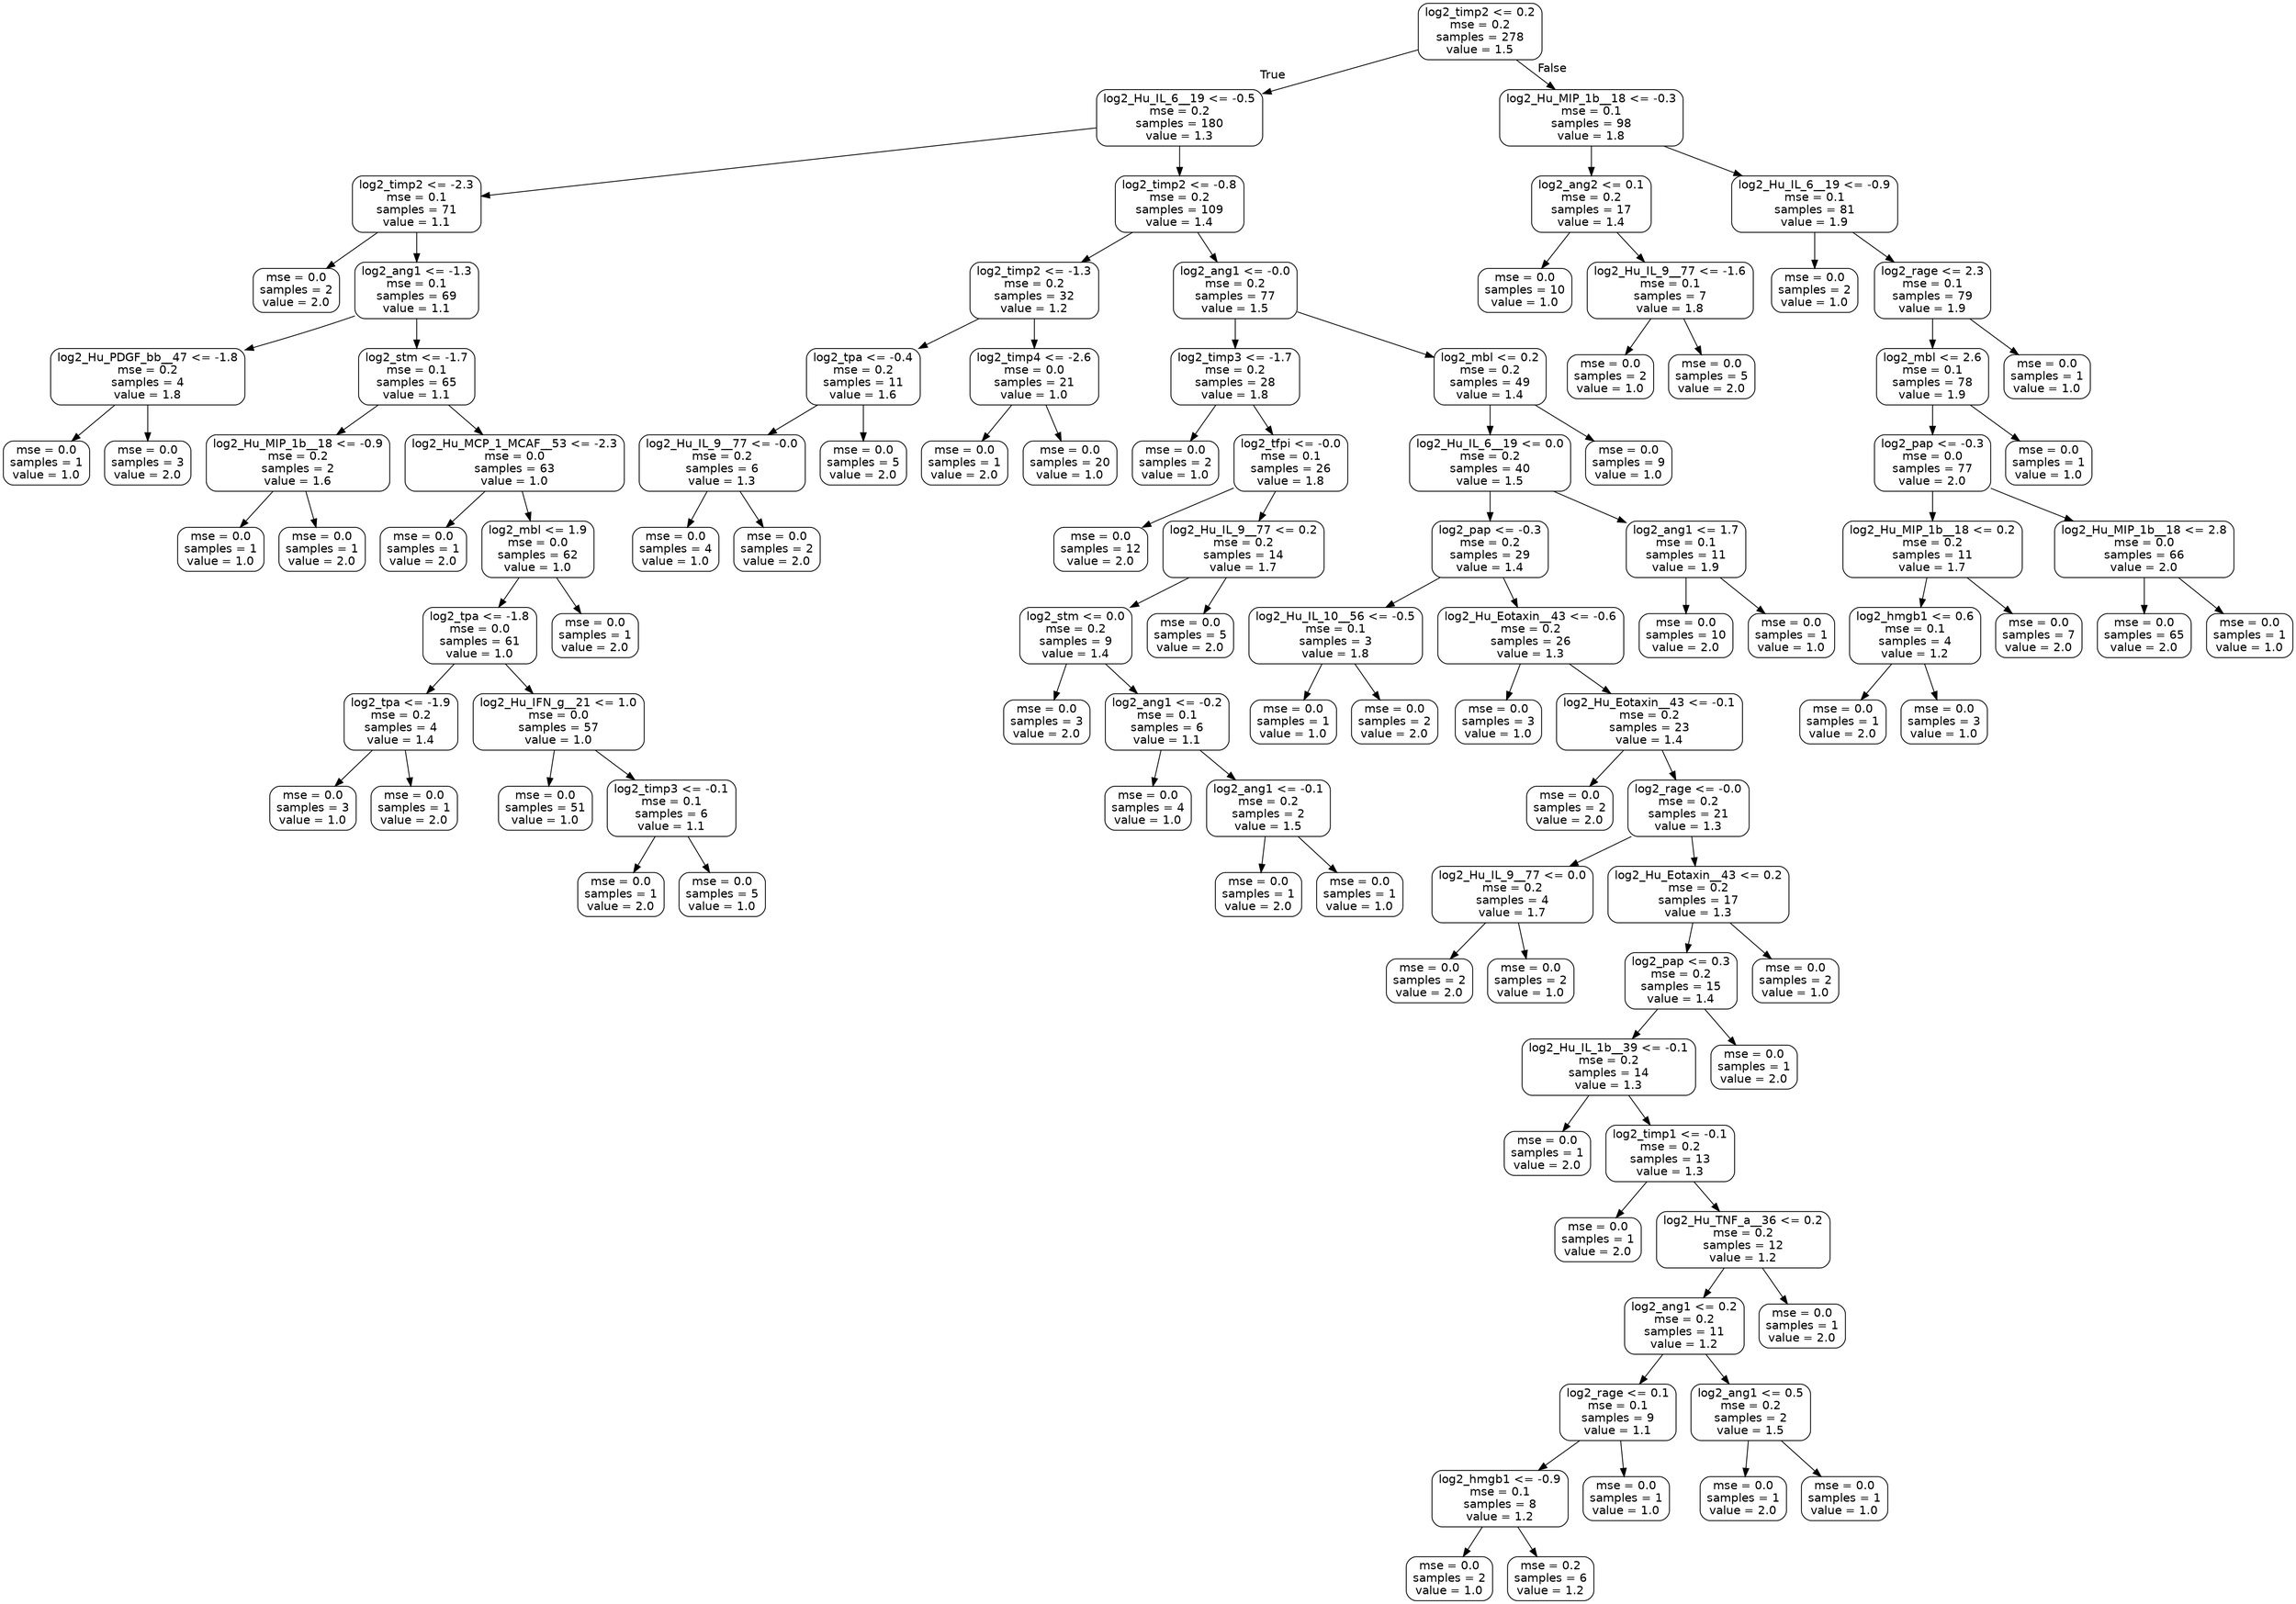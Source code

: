 digraph Tree {
node [shape=box, style="rounded", color="black", fontname=helvetica] ;
edge [fontname=helvetica] ;
0 [label="log2_timp2 <= 0.2\nmse = 0.2\nsamples = 278\nvalue = 1.5"] ;
1 [label="log2_Hu_IL_6__19 <= -0.5\nmse = 0.2\nsamples = 180\nvalue = 1.3"] ;
0 -> 1 [labeldistance=2.5, labelangle=45, headlabel="True"] ;
2 [label="log2_timp2 <= -2.3\nmse = 0.1\nsamples = 71\nvalue = 1.1"] ;
1 -> 2 ;
3 [label="mse = 0.0\nsamples = 2\nvalue = 2.0"] ;
2 -> 3 ;
4 [label="log2_ang1 <= -1.3\nmse = 0.1\nsamples = 69\nvalue = 1.1"] ;
2 -> 4 ;
5 [label="log2_Hu_PDGF_bb__47 <= -1.8\nmse = 0.2\nsamples = 4\nvalue = 1.8"] ;
4 -> 5 ;
6 [label="mse = 0.0\nsamples = 1\nvalue = 1.0"] ;
5 -> 6 ;
7 [label="mse = 0.0\nsamples = 3\nvalue = 2.0"] ;
5 -> 7 ;
8 [label="log2_stm <= -1.7\nmse = 0.1\nsamples = 65\nvalue = 1.1"] ;
4 -> 8 ;
9 [label="log2_Hu_MIP_1b__18 <= -0.9\nmse = 0.2\nsamples = 2\nvalue = 1.6"] ;
8 -> 9 ;
10 [label="mse = 0.0\nsamples = 1\nvalue = 1.0"] ;
9 -> 10 ;
11 [label="mse = 0.0\nsamples = 1\nvalue = 2.0"] ;
9 -> 11 ;
12 [label="log2_Hu_MCP_1_MCAF__53 <= -2.3\nmse = 0.0\nsamples = 63\nvalue = 1.0"] ;
8 -> 12 ;
13 [label="mse = 0.0\nsamples = 1\nvalue = 2.0"] ;
12 -> 13 ;
14 [label="log2_mbl <= 1.9\nmse = 0.0\nsamples = 62\nvalue = 1.0"] ;
12 -> 14 ;
15 [label="log2_tpa <= -1.8\nmse = 0.0\nsamples = 61\nvalue = 1.0"] ;
14 -> 15 ;
16 [label="log2_tpa <= -1.9\nmse = 0.2\nsamples = 4\nvalue = 1.4"] ;
15 -> 16 ;
17 [label="mse = 0.0\nsamples = 3\nvalue = 1.0"] ;
16 -> 17 ;
18 [label="mse = 0.0\nsamples = 1\nvalue = 2.0"] ;
16 -> 18 ;
19 [label="log2_Hu_IFN_g__21 <= 1.0\nmse = 0.0\nsamples = 57\nvalue = 1.0"] ;
15 -> 19 ;
20 [label="mse = 0.0\nsamples = 51\nvalue = 1.0"] ;
19 -> 20 ;
21 [label="log2_timp3 <= -0.1\nmse = 0.1\nsamples = 6\nvalue = 1.1"] ;
19 -> 21 ;
22 [label="mse = 0.0\nsamples = 1\nvalue = 2.0"] ;
21 -> 22 ;
23 [label="mse = 0.0\nsamples = 5\nvalue = 1.0"] ;
21 -> 23 ;
24 [label="mse = 0.0\nsamples = 1\nvalue = 2.0"] ;
14 -> 24 ;
25 [label="log2_timp2 <= -0.8\nmse = 0.2\nsamples = 109\nvalue = 1.4"] ;
1 -> 25 ;
26 [label="log2_timp2 <= -1.3\nmse = 0.2\nsamples = 32\nvalue = 1.2"] ;
25 -> 26 ;
27 [label="log2_tpa <= -0.4\nmse = 0.2\nsamples = 11\nvalue = 1.6"] ;
26 -> 27 ;
28 [label="log2_Hu_IL_9__77 <= -0.0\nmse = 0.2\nsamples = 6\nvalue = 1.3"] ;
27 -> 28 ;
29 [label="mse = 0.0\nsamples = 4\nvalue = 1.0"] ;
28 -> 29 ;
30 [label="mse = 0.0\nsamples = 2\nvalue = 2.0"] ;
28 -> 30 ;
31 [label="mse = 0.0\nsamples = 5\nvalue = 2.0"] ;
27 -> 31 ;
32 [label="log2_timp4 <= -2.6\nmse = 0.0\nsamples = 21\nvalue = 1.0"] ;
26 -> 32 ;
33 [label="mse = 0.0\nsamples = 1\nvalue = 2.0"] ;
32 -> 33 ;
34 [label="mse = 0.0\nsamples = 20\nvalue = 1.0"] ;
32 -> 34 ;
35 [label="log2_ang1 <= -0.0\nmse = 0.2\nsamples = 77\nvalue = 1.5"] ;
25 -> 35 ;
36 [label="log2_timp3 <= -1.7\nmse = 0.2\nsamples = 28\nvalue = 1.8"] ;
35 -> 36 ;
37 [label="mse = 0.0\nsamples = 2\nvalue = 1.0"] ;
36 -> 37 ;
38 [label="log2_tfpi <= -0.0\nmse = 0.1\nsamples = 26\nvalue = 1.8"] ;
36 -> 38 ;
39 [label="mse = 0.0\nsamples = 12\nvalue = 2.0"] ;
38 -> 39 ;
40 [label="log2_Hu_IL_9__77 <= 0.2\nmse = 0.2\nsamples = 14\nvalue = 1.7"] ;
38 -> 40 ;
41 [label="log2_stm <= 0.0\nmse = 0.2\nsamples = 9\nvalue = 1.4"] ;
40 -> 41 ;
42 [label="mse = 0.0\nsamples = 3\nvalue = 2.0"] ;
41 -> 42 ;
43 [label="log2_ang1 <= -0.2\nmse = 0.1\nsamples = 6\nvalue = 1.1"] ;
41 -> 43 ;
44 [label="mse = 0.0\nsamples = 4\nvalue = 1.0"] ;
43 -> 44 ;
45 [label="log2_ang1 <= -0.1\nmse = 0.2\nsamples = 2\nvalue = 1.5"] ;
43 -> 45 ;
46 [label="mse = 0.0\nsamples = 1\nvalue = 2.0"] ;
45 -> 46 ;
47 [label="mse = 0.0\nsamples = 1\nvalue = 1.0"] ;
45 -> 47 ;
48 [label="mse = 0.0\nsamples = 5\nvalue = 2.0"] ;
40 -> 48 ;
49 [label="log2_mbl <= 0.2\nmse = 0.2\nsamples = 49\nvalue = 1.4"] ;
35 -> 49 ;
50 [label="log2_Hu_IL_6__19 <= 0.0\nmse = 0.2\nsamples = 40\nvalue = 1.5"] ;
49 -> 50 ;
51 [label="log2_pap <= -0.3\nmse = 0.2\nsamples = 29\nvalue = 1.4"] ;
50 -> 51 ;
52 [label="log2_Hu_IL_10__56 <= -0.5\nmse = 0.1\nsamples = 3\nvalue = 1.8"] ;
51 -> 52 ;
53 [label="mse = 0.0\nsamples = 1\nvalue = 1.0"] ;
52 -> 53 ;
54 [label="mse = 0.0\nsamples = 2\nvalue = 2.0"] ;
52 -> 54 ;
55 [label="log2_Hu_Eotaxin__43 <= -0.6\nmse = 0.2\nsamples = 26\nvalue = 1.3"] ;
51 -> 55 ;
56 [label="mse = 0.0\nsamples = 3\nvalue = 1.0"] ;
55 -> 56 ;
57 [label="log2_Hu_Eotaxin__43 <= -0.1\nmse = 0.2\nsamples = 23\nvalue = 1.4"] ;
55 -> 57 ;
58 [label="mse = 0.0\nsamples = 2\nvalue = 2.0"] ;
57 -> 58 ;
59 [label="log2_rage <= -0.0\nmse = 0.2\nsamples = 21\nvalue = 1.3"] ;
57 -> 59 ;
60 [label="log2_Hu_IL_9__77 <= 0.0\nmse = 0.2\nsamples = 4\nvalue = 1.7"] ;
59 -> 60 ;
61 [label="mse = 0.0\nsamples = 2\nvalue = 2.0"] ;
60 -> 61 ;
62 [label="mse = 0.0\nsamples = 2\nvalue = 1.0"] ;
60 -> 62 ;
63 [label="log2_Hu_Eotaxin__43 <= 0.2\nmse = 0.2\nsamples = 17\nvalue = 1.3"] ;
59 -> 63 ;
64 [label="log2_pap <= 0.3\nmse = 0.2\nsamples = 15\nvalue = 1.4"] ;
63 -> 64 ;
65 [label="log2_Hu_IL_1b__39 <= -0.1\nmse = 0.2\nsamples = 14\nvalue = 1.3"] ;
64 -> 65 ;
66 [label="mse = 0.0\nsamples = 1\nvalue = 2.0"] ;
65 -> 66 ;
67 [label="log2_timp1 <= -0.1\nmse = 0.2\nsamples = 13\nvalue = 1.3"] ;
65 -> 67 ;
68 [label="mse = 0.0\nsamples = 1\nvalue = 2.0"] ;
67 -> 68 ;
69 [label="log2_Hu_TNF_a__36 <= 0.2\nmse = 0.2\nsamples = 12\nvalue = 1.2"] ;
67 -> 69 ;
70 [label="log2_ang1 <= 0.2\nmse = 0.2\nsamples = 11\nvalue = 1.2"] ;
69 -> 70 ;
71 [label="log2_rage <= 0.1\nmse = 0.1\nsamples = 9\nvalue = 1.1"] ;
70 -> 71 ;
72 [label="log2_hmgb1 <= -0.9\nmse = 0.1\nsamples = 8\nvalue = 1.2"] ;
71 -> 72 ;
73 [label="mse = 0.0\nsamples = 2\nvalue = 1.0"] ;
72 -> 73 ;
74 [label="mse = 0.2\nsamples = 6\nvalue = 1.2"] ;
72 -> 74 ;
75 [label="mse = 0.0\nsamples = 1\nvalue = 1.0"] ;
71 -> 75 ;
76 [label="log2_ang1 <= 0.5\nmse = 0.2\nsamples = 2\nvalue = 1.5"] ;
70 -> 76 ;
77 [label="mse = 0.0\nsamples = 1\nvalue = 2.0"] ;
76 -> 77 ;
78 [label="mse = 0.0\nsamples = 1\nvalue = 1.0"] ;
76 -> 78 ;
79 [label="mse = 0.0\nsamples = 1\nvalue = 2.0"] ;
69 -> 79 ;
80 [label="mse = 0.0\nsamples = 1\nvalue = 2.0"] ;
64 -> 80 ;
81 [label="mse = 0.0\nsamples = 2\nvalue = 1.0"] ;
63 -> 81 ;
82 [label="log2_ang1 <= 1.7\nmse = 0.1\nsamples = 11\nvalue = 1.9"] ;
50 -> 82 ;
83 [label="mse = 0.0\nsamples = 10\nvalue = 2.0"] ;
82 -> 83 ;
84 [label="mse = 0.0\nsamples = 1\nvalue = 1.0"] ;
82 -> 84 ;
85 [label="mse = 0.0\nsamples = 9\nvalue = 1.0"] ;
49 -> 85 ;
86 [label="log2_Hu_MIP_1b__18 <= -0.3\nmse = 0.1\nsamples = 98\nvalue = 1.8"] ;
0 -> 86 [labeldistance=2.5, labelangle=-45, headlabel="False"] ;
87 [label="log2_ang2 <= 0.1\nmse = 0.2\nsamples = 17\nvalue = 1.4"] ;
86 -> 87 ;
88 [label="mse = 0.0\nsamples = 10\nvalue = 1.0"] ;
87 -> 88 ;
89 [label="log2_Hu_IL_9__77 <= -1.6\nmse = 0.1\nsamples = 7\nvalue = 1.8"] ;
87 -> 89 ;
90 [label="mse = 0.0\nsamples = 2\nvalue = 1.0"] ;
89 -> 90 ;
91 [label="mse = 0.0\nsamples = 5\nvalue = 2.0"] ;
89 -> 91 ;
92 [label="log2_Hu_IL_6__19 <= -0.9\nmse = 0.1\nsamples = 81\nvalue = 1.9"] ;
86 -> 92 ;
93 [label="mse = 0.0\nsamples = 2\nvalue = 1.0"] ;
92 -> 93 ;
94 [label="log2_rage <= 2.3\nmse = 0.1\nsamples = 79\nvalue = 1.9"] ;
92 -> 94 ;
95 [label="log2_mbl <= 2.6\nmse = 0.1\nsamples = 78\nvalue = 1.9"] ;
94 -> 95 ;
96 [label="log2_pap <= -0.3\nmse = 0.0\nsamples = 77\nvalue = 2.0"] ;
95 -> 96 ;
97 [label="log2_Hu_MIP_1b__18 <= 0.2\nmse = 0.2\nsamples = 11\nvalue = 1.7"] ;
96 -> 97 ;
98 [label="log2_hmgb1 <= 0.6\nmse = 0.1\nsamples = 4\nvalue = 1.2"] ;
97 -> 98 ;
99 [label="mse = 0.0\nsamples = 1\nvalue = 2.0"] ;
98 -> 99 ;
100 [label="mse = 0.0\nsamples = 3\nvalue = 1.0"] ;
98 -> 100 ;
101 [label="mse = 0.0\nsamples = 7\nvalue = 2.0"] ;
97 -> 101 ;
102 [label="log2_Hu_MIP_1b__18 <= 2.8\nmse = 0.0\nsamples = 66\nvalue = 2.0"] ;
96 -> 102 ;
103 [label="mse = 0.0\nsamples = 65\nvalue = 2.0"] ;
102 -> 103 ;
104 [label="mse = 0.0\nsamples = 1\nvalue = 1.0"] ;
102 -> 104 ;
105 [label="mse = 0.0\nsamples = 1\nvalue = 1.0"] ;
95 -> 105 ;
106 [label="mse = 0.0\nsamples = 1\nvalue = 1.0"] ;
94 -> 106 ;
}